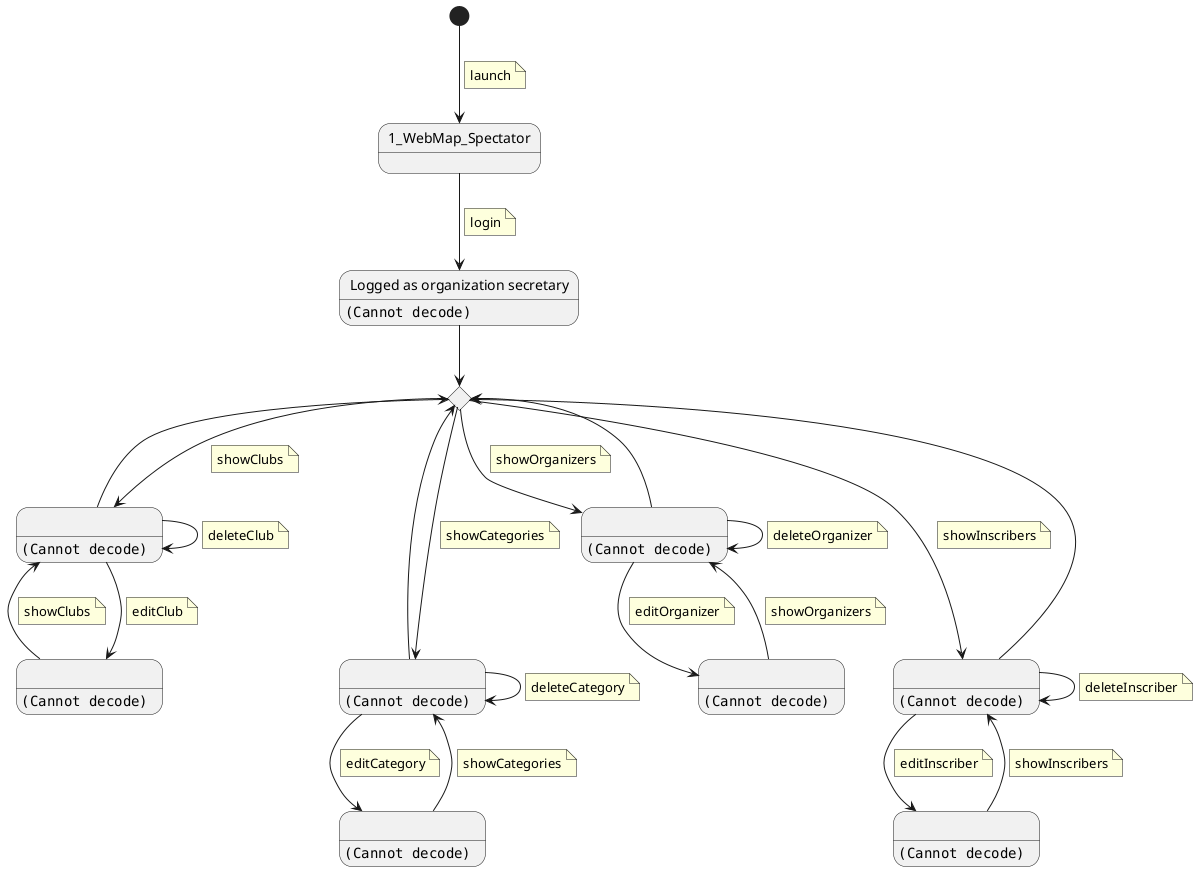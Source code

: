 @startuml

state "1_WebMap_Spectator" as launch
state "Logged as organization secretary" as login
login: <img:./images/2_organizationSecretaryMain.png>

[*] --> launch
note on link
  launch
end note

launch --> login
note on link
  login
end note

state organizationSecretaryChoice <<choice>>
login --> organizationSecretaryChoice


state " " as showCategories
showCategories: <img:./images/2_1_showCategories.png>
state " " as editCategories
editCategories: <img:./images/2_1_1_editCategories.png>

state " " as showClubs
showClubs: <img:./images/2_2_showClubs.png>
state " " as editClub
editClub: <img:./images/2_2_1_editClub.png>

state " " as showOrganizers
showOrganizers: <img:./images/2_4_showOrganizers.png>
state " " as editOrganizer
editOrganizer: <img:./images/2_4_1_editOrganizers.png>

state " " as showInscribers
showInscribers: <img:./images/2_3_showInscribers.png>
state " " as editInscriber
editInscriber: <img:./images/2_3_1_editInscriber.png>

organizationSecretaryChoice --> showCategories
note on link
  showCategories
end note

showCategories --> showCategories
note on link
  deleteCategory
end note

showCategories --> editCategories
note on link
  editCategory
end note

organizationSecretaryChoice --> showClubs
note on link
  showClubs
end note

showClubs --> showClubs
note on link
  deleteClub
end note

showClubs --> editClub
note on link
  editClub
end note


organizationSecretaryChoice --> showOrganizers
note on link
  showOrganizers
end note

showOrganizers --> showOrganizers
note on link
  deleteOrganizer
end note

showOrganizers --> editOrganizer
note on link
  editOrganizer
end note


organizationSecretaryChoice --> showInscribers
note on link
  showInscribers
end note

showInscribers --> showInscribers
note on link
  deleteInscriber
end note

showInscribers --> editInscriber
note on link
  editInscriber
end note


showCategories ---> organizationSecretaryChoice
showClubs --> organizationSecretaryChoice
showInscribers ---> organizationSecretaryChoice
showOrganizers --> organizationSecretaryChoice


editClub --> showClubs
note on link
  showClubs
end note


editCategories --> showCategories
note on link
  showCategories
end note


editOrganizer --> showOrganizers
note on link
  showOrganizers
end note

editInscriber --> showInscribers
note on link
  showInscribers
end note


@enduml